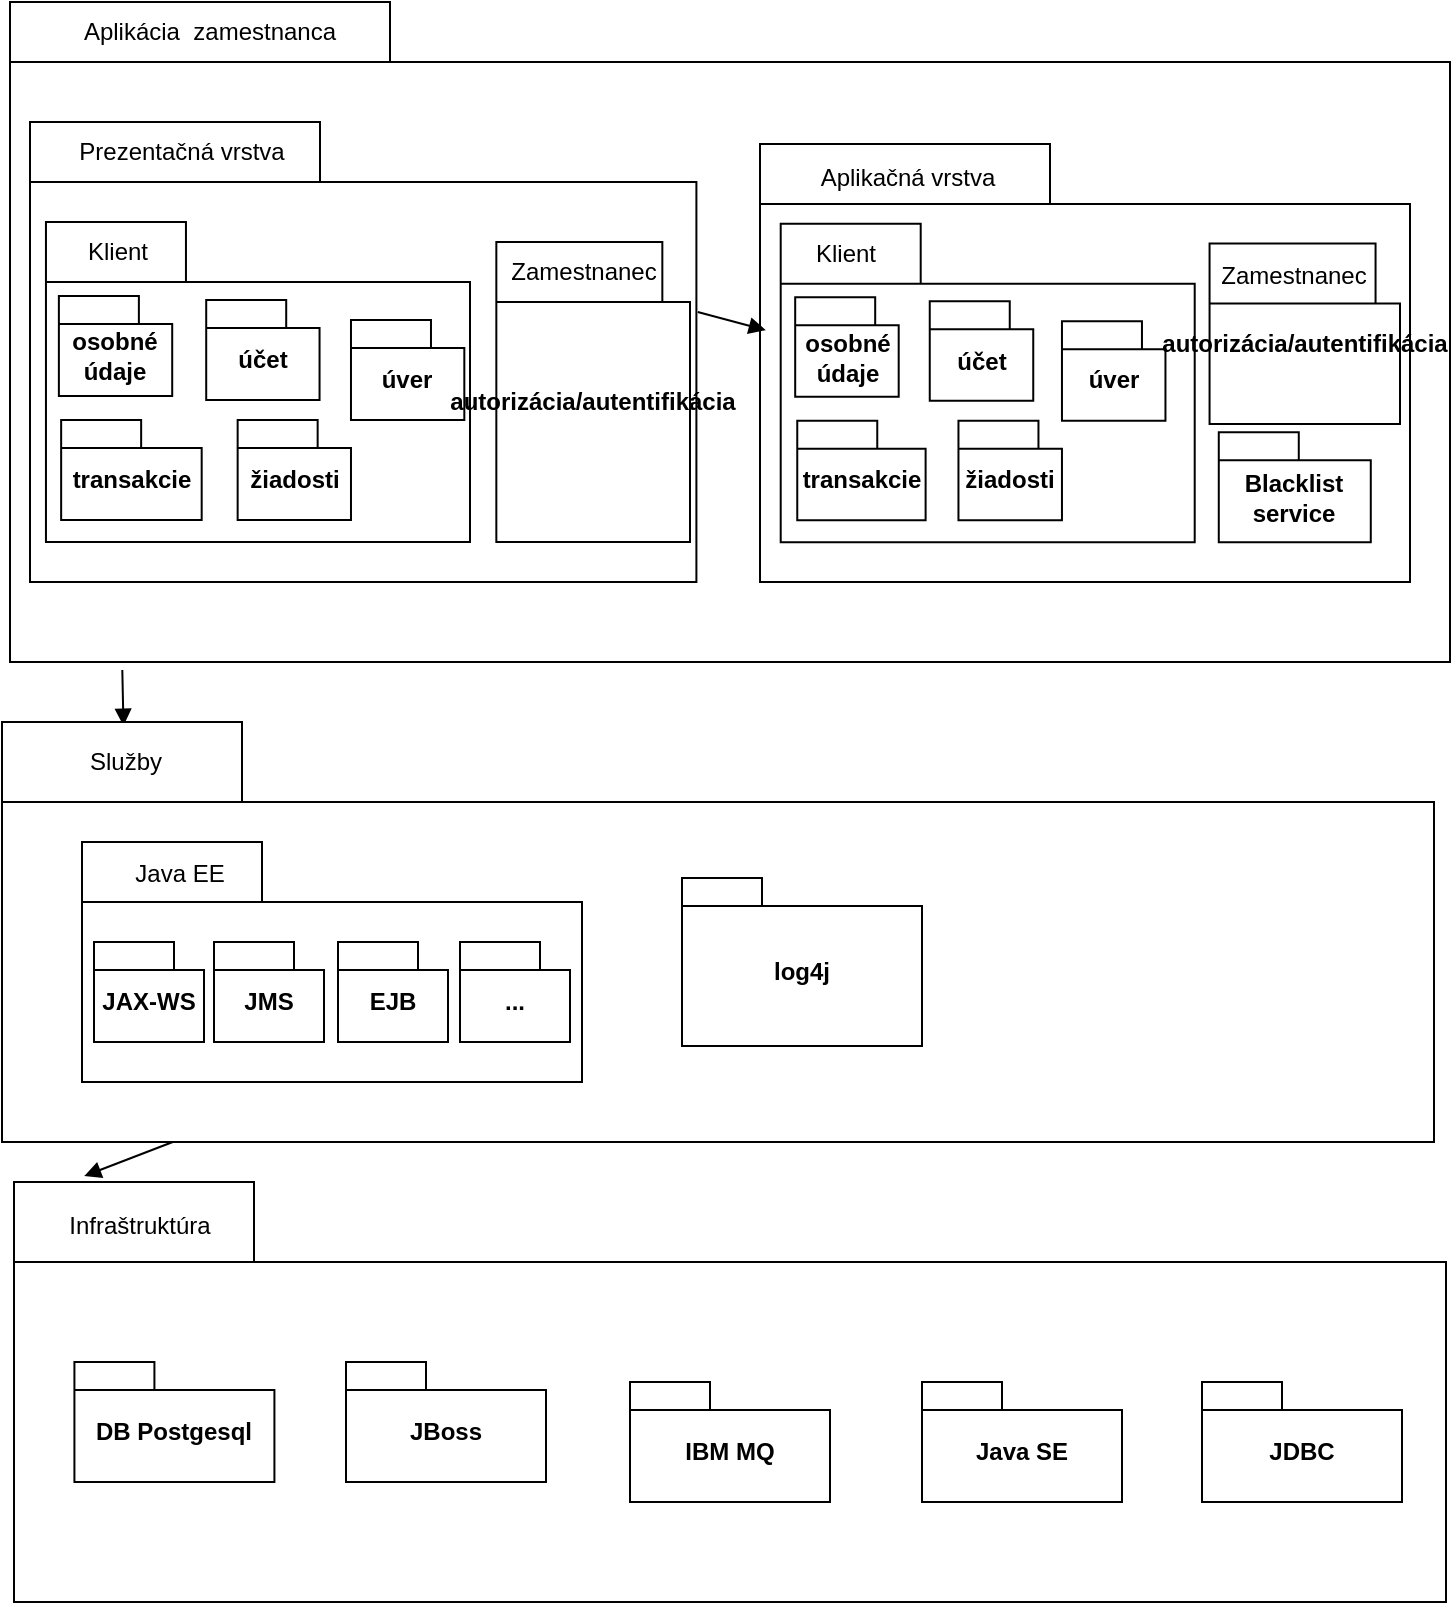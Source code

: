 <mxfile version="28.2.5">
  <diagram name="Page-1" id="oWoUpmtJ5qEQ2IFx2_j0">
    <mxGraphModel dx="1426" dy="751" grid="1" gridSize="10" guides="1" tooltips="1" connect="1" arrows="1" fold="1" page="1" pageScale="1" pageWidth="827" pageHeight="1169" math="0" shadow="0">
      <root>
        <mxCell id="0" />
        <mxCell id="1" parent="0" />
        <mxCell id="nXDMVgalMBZ9aI2BvMX4-5" value="" style="group" parent="1" vertex="1" connectable="0">
          <mxGeometry x="54" y="80" width="720" height="330" as="geometry" />
        </mxCell>
        <mxCell id="nXDMVgalMBZ9aI2BvMX4-2" value="" style="shape=folder;fontStyle=1;spacingTop=10;tabWidth=190;tabHeight=30;tabPosition=left;html=1;whiteSpace=wrap;" parent="nXDMVgalMBZ9aI2BvMX4-5" vertex="1">
          <mxGeometry width="720" height="330" as="geometry" />
        </mxCell>
        <mxCell id="nXDMVgalMBZ9aI2BvMX4-3" value="Aplikácia&amp;nbsp; zamestnanca" style="text;html=1;align=center;verticalAlign=middle;whiteSpace=wrap;rounded=0;" parent="nXDMVgalMBZ9aI2BvMX4-5" vertex="1">
          <mxGeometry x="30" width="140" height="30" as="geometry" />
        </mxCell>
        <mxCell id="nXDMVgalMBZ9aI2BvMX4-8" value="" style="group" parent="nXDMVgalMBZ9aI2BvMX4-5" vertex="1" connectable="0">
          <mxGeometry x="10" y="60" width="340" height="230" as="geometry" />
        </mxCell>
        <mxCell id="nXDMVgalMBZ9aI2BvMX4-6" value="" style="shape=folder;fontStyle=1;spacingTop=10;tabWidth=145;tabHeight=30;tabPosition=left;html=1;whiteSpace=wrap;" parent="nXDMVgalMBZ9aI2BvMX4-8" vertex="1">
          <mxGeometry width="333.2" height="230" as="geometry" />
        </mxCell>
        <mxCell id="nXDMVgalMBZ9aI2BvMX4-7" value="Prezentačná vrstva" style="text;html=1;align=center;verticalAlign=middle;whiteSpace=wrap;rounded=0;" parent="nXDMVgalMBZ9aI2BvMX4-8" vertex="1">
          <mxGeometry x="-11.513" y="-1" width="176.03" height="31.579" as="geometry" />
        </mxCell>
        <mxCell id="nXDMVgalMBZ9aI2BvMX4-13" value="" style="shape=folder;fontStyle=1;spacingTop=10;tabWidth=70;tabHeight=30;tabPosition=left;html=1;whiteSpace=wrap;" parent="nXDMVgalMBZ9aI2BvMX4-8" vertex="1">
          <mxGeometry x="7.98" y="50" width="212.02" height="160" as="geometry" />
        </mxCell>
        <mxCell id="nXDMVgalMBZ9aI2BvMX4-16" value="Klient" style="text;html=1;align=center;verticalAlign=middle;whiteSpace=wrap;rounded=0;" parent="nXDMVgalMBZ9aI2BvMX4-8" vertex="1">
          <mxGeometry x="9.6" y="55" width="68.0" height="20" as="geometry" />
        </mxCell>
        <mxCell id="nXDMVgalMBZ9aI2BvMX4-38" value="" style="group" parent="nXDMVgalMBZ9aI2BvMX4-8" vertex="1" connectable="0">
          <mxGeometry x="6.506" y="50" width="226.667" height="160" as="geometry" />
        </mxCell>
        <mxCell id="nXDMVgalMBZ9aI2BvMX4-15" value="osobné údaje" style="shape=folder;fontStyle=1;spacingTop=10;tabWidth=40;tabHeight=14;tabPosition=left;html=1;whiteSpace=wrap;" parent="nXDMVgalMBZ9aI2BvMX4-38" vertex="1">
          <mxGeometry x="7.933" y="37" width="56.667" height="50" as="geometry" />
        </mxCell>
        <mxCell id="nXDMVgalMBZ9aI2BvMX4-17" value="účet" style="shape=folder;fontStyle=1;spacingTop=10;tabWidth=40;tabHeight=14;tabPosition=left;html=1;whiteSpace=wrap;" parent="nXDMVgalMBZ9aI2BvMX4-38" vertex="1">
          <mxGeometry x="81.6" y="39" width="56.667" height="50" as="geometry" />
        </mxCell>
        <mxCell id="nXDMVgalMBZ9aI2BvMX4-18" value="transakcie" style="shape=folder;fontStyle=1;spacingTop=10;tabWidth=40;tabHeight=14;tabPosition=left;html=1;whiteSpace=wrap;" parent="nXDMVgalMBZ9aI2BvMX4-38" vertex="1">
          <mxGeometry x="9.067" y="99" width="70.267" height="50" as="geometry" />
        </mxCell>
        <mxCell id="nXDMVgalMBZ9aI2BvMX4-20" value="žiadosti" style="shape=folder;fontStyle=1;spacingTop=10;tabWidth=40;tabHeight=14;tabPosition=left;html=1;whiteSpace=wrap;" parent="nXDMVgalMBZ9aI2BvMX4-38" vertex="1">
          <mxGeometry x="97.319" y="99" width="56.667" height="50" as="geometry" />
        </mxCell>
        <mxCell id="nXDMVgalMBZ9aI2BvMX4-36" value="úver" style="shape=folder;fontStyle=1;spacingTop=10;tabWidth=40;tabHeight=14;tabPosition=left;html=1;whiteSpace=wrap;" parent="nXDMVgalMBZ9aI2BvMX4-38" vertex="1">
          <mxGeometry x="153.986" y="49" width="56.667" height="50" as="geometry" />
        </mxCell>
        <mxCell id="nXDMVgalMBZ9aI2BvMX4-82" value="autorizácia/autentifikácia" style="shape=folder;fontStyle=1;spacingTop=10;tabWidth=83;tabHeight=30;tabPosition=left;html=1;whiteSpace=wrap;" parent="nXDMVgalMBZ9aI2BvMX4-8" vertex="1">
          <mxGeometry x="233.17" y="60" width="96.83" height="150" as="geometry" />
        </mxCell>
        <mxCell id="nXDMVgalMBZ9aI2BvMX4-110" value="Zamestnanec" style="text;html=1;align=center;verticalAlign=middle;whiteSpace=wrap;rounded=0;" parent="nXDMVgalMBZ9aI2BvMX4-8" vertex="1">
          <mxGeometry x="242.58" y="65" width="68.0" height="20" as="geometry" />
        </mxCell>
        <mxCell id="nXDMVgalMBZ9aI2BvMX4-9" value="" style="group" parent="nXDMVgalMBZ9aI2BvMX4-5" vertex="1" connectable="0">
          <mxGeometry x="375" y="71" width="325" height="219" as="geometry" />
        </mxCell>
        <mxCell id="nXDMVgalMBZ9aI2BvMX4-10" value="" style="shape=folder;fontStyle=1;spacingTop=10;tabWidth=145;tabHeight=30;tabPosition=left;html=1;whiteSpace=wrap;" parent="nXDMVgalMBZ9aI2BvMX4-9" vertex="1">
          <mxGeometry width="325.0" height="219" as="geometry" />
        </mxCell>
        <mxCell id="nXDMVgalMBZ9aI2BvMX4-11" value="Aplikačná vrstva" style="text;html=1;align=center;verticalAlign=middle;whiteSpace=wrap;rounded=0;" parent="nXDMVgalMBZ9aI2BvMX4-9" vertex="1">
          <mxGeometry x="-11.501" width="171.698" height="34.579" as="geometry" />
        </mxCell>
        <mxCell id="nXDMVgalMBZ9aI2BvMX4-40" value="" style="shape=folder;fontStyle=1;spacingTop=10;tabWidth=70;tabHeight=30;tabPosition=left;html=1;whiteSpace=wrap;" parent="nXDMVgalMBZ9aI2BvMX4-9" vertex="1">
          <mxGeometry x="10.35" y="39.818" width="207.006" height="159.273" as="geometry" />
        </mxCell>
        <mxCell id="nXDMVgalMBZ9aI2BvMX4-41" value="osobné údaje" style="shape=folder;fontStyle=1;spacingTop=10;tabWidth=40;tabHeight=14;tabPosition=left;html=1;whiteSpace=wrap;" parent="nXDMVgalMBZ9aI2BvMX4-9" vertex="1">
          <mxGeometry x="17.596" y="76.65" width="51.752" height="49.773" as="geometry" />
        </mxCell>
        <mxCell id="nXDMVgalMBZ9aI2BvMX4-42" value="účet" style="shape=folder;fontStyle=1;spacingTop=10;tabWidth=40;tabHeight=14;tabPosition=left;html=1;whiteSpace=wrap;" parent="nXDMVgalMBZ9aI2BvMX4-9" vertex="1">
          <mxGeometry x="84.873" y="78.641" width="51.752" height="49.773" as="geometry" />
        </mxCell>
        <mxCell id="nXDMVgalMBZ9aI2BvMX4-43" value="transakcie" style="shape=folder;fontStyle=1;spacingTop=10;tabWidth=40;tabHeight=14;tabPosition=left;html=1;whiteSpace=wrap;" parent="nXDMVgalMBZ9aI2BvMX4-9" vertex="1">
          <mxGeometry x="18.631" y="138.368" width="64.172" height="49.773" as="geometry" />
        </mxCell>
        <mxCell id="nXDMVgalMBZ9aI2BvMX4-44" value="žiadosti" style="shape=folder;fontStyle=1;spacingTop=10;tabWidth=40;tabHeight=14;tabPosition=left;html=1;whiteSpace=wrap;" parent="nXDMVgalMBZ9aI2BvMX4-9" vertex="1">
          <mxGeometry x="99.229" y="138.368" width="51.752" height="49.773" as="geometry" />
        </mxCell>
        <mxCell id="nXDMVgalMBZ9aI2BvMX4-45" value="úver" style="shape=folder;fontStyle=1;spacingTop=10;tabWidth=40;tabHeight=14;tabPosition=left;html=1;whiteSpace=wrap;" parent="nXDMVgalMBZ9aI2BvMX4-9" vertex="1">
          <mxGeometry x="150.98" y="88.595" width="51.752" height="49.773" as="geometry" />
        </mxCell>
        <mxCell id="nXDMVgalMBZ9aI2BvMX4-71" value="Klient" style="text;html=1;align=center;verticalAlign=middle;whiteSpace=wrap;rounded=0;" parent="nXDMVgalMBZ9aI2BvMX4-9" vertex="1">
          <mxGeometry x="12.42" y="39.818" width="62.102" height="29.864" as="geometry" />
        </mxCell>
        <mxCell id="nXDMVgalMBZ9aI2BvMX4-112" value="autorizácia/autentifikácia" style="shape=folder;fontStyle=1;spacingTop=10;tabWidth=83;tabHeight=30;tabPosition=left;html=1;whiteSpace=wrap;" parent="nXDMVgalMBZ9aI2BvMX4-9" vertex="1">
          <mxGeometry x="224.78" y="49.77" width="95.22" height="90.23" as="geometry" />
        </mxCell>
        <mxCell id="nXDMVgalMBZ9aI2BvMX4-113" value="Zamestnanec" style="text;html=1;align=center;verticalAlign=middle;whiteSpace=wrap;rounded=0;" parent="nXDMVgalMBZ9aI2BvMX4-9" vertex="1">
          <mxGeometry x="233.39" y="55.64" width="68.0" height="20" as="geometry" />
        </mxCell>
        <mxCell id="nXDMVgalMBZ9aI2BvMX4-81" value="Blacklist service" style="shape=folder;fontStyle=1;spacingTop=10;tabWidth=40;tabHeight=14;tabPosition=left;html=1;whiteSpace=wrap;" parent="nXDMVgalMBZ9aI2BvMX4-9" vertex="1">
          <mxGeometry x="229.39" y="144.09" width="76" height="55" as="geometry" />
        </mxCell>
        <mxCell id="nXDMVgalMBZ9aI2BvMX4-125" value="" style="html=1;verticalAlign=bottom;endArrow=block;curved=0;rounded=0;exitX=0.078;exitY=1.012;exitDx=0;exitDy=0;exitPerimeter=0;entryX=0.433;entryY=0.19;entryDx=0;entryDy=0;entryPerimeter=0;" parent="nXDMVgalMBZ9aI2BvMX4-5" source="nXDMVgalMBZ9aI2BvMX4-2" edge="1">
          <mxGeometry width="80" relative="1" as="geometry">
            <mxPoint x="56.0" y="290" as="sourcePoint" />
            <mxPoint x="56.748" y="361.88" as="targetPoint" />
          </mxGeometry>
        </mxCell>
        <mxCell id="nXDMVgalMBZ9aI2BvMX4-130" value="" style="html=1;verticalAlign=bottom;endArrow=block;curved=0;rounded=0;exitX=1.002;exitY=0.413;exitDx=0;exitDy=0;exitPerimeter=0;entryX=0.009;entryY=0.425;entryDx=0;entryDy=0;entryPerimeter=0;" parent="nXDMVgalMBZ9aI2BvMX4-5" source="nXDMVgalMBZ9aI2BvMX4-6" target="nXDMVgalMBZ9aI2BvMX4-10" edge="1">
          <mxGeometry width="80" relative="1" as="geometry">
            <mxPoint x="-184" y="330" as="sourcePoint" />
            <mxPoint x="-183.252" y="357.88" as="targetPoint" />
          </mxGeometry>
        </mxCell>
        <mxCell id="nXDMVgalMBZ9aI2BvMX4-74" value="" style="group" parent="1" vertex="1" connectable="0">
          <mxGeometry x="56" y="670" width="716" height="210" as="geometry" />
        </mxCell>
        <mxCell id="nXDMVgalMBZ9aI2BvMX4-72" value="" style="shape=folder;fontStyle=1;spacingTop=10;tabWidth=120;tabHeight=40;tabPosition=left;html=1;whiteSpace=wrap;" parent="nXDMVgalMBZ9aI2BvMX4-74" vertex="1">
          <mxGeometry width="716" height="210" as="geometry" />
        </mxCell>
        <mxCell id="nXDMVgalMBZ9aI2BvMX4-73" value="Infraštruktúra" style="text;html=1;align=center;verticalAlign=middle;whiteSpace=wrap;rounded=0;" parent="nXDMVgalMBZ9aI2BvMX4-74" vertex="1">
          <mxGeometry x="28.213" y="5.737" width="70.426" height="33.158" as="geometry" />
        </mxCell>
        <mxCell id="nXDMVgalMBZ9aI2BvMX4-75" value="DB Postgesql" style="shape=folder;fontStyle=1;spacingTop=10;tabWidth=40;tabHeight=14;tabPosition=left;html=1;whiteSpace=wrap;" parent="nXDMVgalMBZ9aI2BvMX4-74" vertex="1">
          <mxGeometry x="30.21" y="90" width="100" height="60" as="geometry" />
        </mxCell>
        <mxCell id="nXDMVgalMBZ9aI2BvMX4-76" value="JBoss" style="shape=folder;fontStyle=1;spacingTop=10;tabWidth=40;tabHeight=14;tabPosition=left;html=1;whiteSpace=wrap;" parent="nXDMVgalMBZ9aI2BvMX4-74" vertex="1">
          <mxGeometry x="166" y="90" width="100" height="60" as="geometry" />
        </mxCell>
        <mxCell id="nXDMVgalMBZ9aI2BvMX4-77" value="IBM MQ" style="shape=folder;fontStyle=1;spacingTop=10;tabWidth=40;tabHeight=14;tabPosition=left;html=1;whiteSpace=wrap;" parent="nXDMVgalMBZ9aI2BvMX4-74" vertex="1">
          <mxGeometry x="308" y="100" width="100" height="60" as="geometry" />
        </mxCell>
        <mxCell id="nXDMVgalMBZ9aI2BvMX4-114" value="Java SE" style="shape=folder;fontStyle=1;spacingTop=10;tabWidth=40;tabHeight=14;tabPosition=left;html=1;whiteSpace=wrap;" parent="nXDMVgalMBZ9aI2BvMX4-74" vertex="1">
          <mxGeometry x="454" y="100" width="100" height="60" as="geometry" />
        </mxCell>
        <mxCell id="nXDMVgalMBZ9aI2BvMX4-78" value="" style="shape=folder;fontStyle=1;spacingTop=10;tabWidth=120;tabHeight=40;tabPosition=left;html=1;whiteSpace=wrap;" parent="1" vertex="1">
          <mxGeometry x="50" y="440" width="716" height="210" as="geometry" />
        </mxCell>
        <mxCell id="nXDMVgalMBZ9aI2BvMX4-79" value="Služby" style="text;html=1;align=center;verticalAlign=middle;whiteSpace=wrap;rounded=0;" parent="1" vertex="1">
          <mxGeometry x="77" y="443" width="70.426" height="33.158" as="geometry" />
        </mxCell>
        <mxCell id="nXDMVgalMBZ9aI2BvMX4-80" value="log4j" style="shape=folder;fontStyle=1;spacingTop=10;tabWidth=40;tabHeight=14;tabPosition=left;html=1;whiteSpace=wrap;" parent="1" vertex="1">
          <mxGeometry x="390" y="518" width="120" height="84" as="geometry" />
        </mxCell>
        <mxCell id="nXDMVgalMBZ9aI2BvMX4-115" value="" style="shape=folder;fontStyle=1;spacingTop=10;tabWidth=90;tabHeight=30;tabPosition=left;html=1;whiteSpace=wrap;" parent="1" vertex="1">
          <mxGeometry x="90" y="500" width="250" height="120" as="geometry" />
        </mxCell>
        <mxCell id="nXDMVgalMBZ9aI2BvMX4-116" value="Java EE" style="text;html=1;align=center;verticalAlign=middle;whiteSpace=wrap;rounded=0;" parent="1" vertex="1">
          <mxGeometry x="105" y="506" width="68.0" height="20" as="geometry" />
        </mxCell>
        <mxCell id="nXDMVgalMBZ9aI2BvMX4-117" value="JAX-WS" style="shape=folder;fontStyle=1;spacingTop=10;tabWidth=40;tabHeight=14;tabPosition=left;html=1;whiteSpace=wrap;" parent="1" vertex="1">
          <mxGeometry x="96" y="550" width="55" height="50" as="geometry" />
        </mxCell>
        <mxCell id="nXDMVgalMBZ9aI2BvMX4-118" value="JMS" style="shape=folder;fontStyle=1;spacingTop=10;tabWidth=40;tabHeight=14;tabPosition=left;html=1;whiteSpace=wrap;" parent="1" vertex="1">
          <mxGeometry x="156" y="550" width="55" height="50" as="geometry" />
        </mxCell>
        <mxCell id="nXDMVgalMBZ9aI2BvMX4-120" value="EJB" style="shape=folder;fontStyle=1;spacingTop=10;tabWidth=40;tabHeight=14;tabPosition=left;html=1;whiteSpace=wrap;" parent="1" vertex="1">
          <mxGeometry x="218" y="550" width="55" height="50" as="geometry" />
        </mxCell>
        <mxCell id="nXDMVgalMBZ9aI2BvMX4-121" value="..." style="shape=folder;fontStyle=1;spacingTop=10;tabWidth=40;tabHeight=14;tabPosition=left;html=1;whiteSpace=wrap;" parent="1" vertex="1">
          <mxGeometry x="279" y="550" width="55" height="50" as="geometry" />
        </mxCell>
        <mxCell id="nXDMVgalMBZ9aI2BvMX4-122" value="JDBC" style="shape=folder;fontStyle=1;spacingTop=10;tabWidth=40;tabHeight=14;tabPosition=left;html=1;whiteSpace=wrap;" parent="1" vertex="1">
          <mxGeometry x="650" y="770" width="100" height="60" as="geometry" />
        </mxCell>
        <mxCell id="nXDMVgalMBZ9aI2BvMX4-129" value="" style="html=1;verticalAlign=bottom;endArrow=block;curved=0;rounded=0;entryX=0.049;entryY=-0.014;entryDx=0;entryDy=0;entryPerimeter=0;" parent="1" source="nXDMVgalMBZ9aI2BvMX4-78" target="nXDMVgalMBZ9aI2BvMX4-72" edge="1">
          <mxGeometry width="80" relative="1" as="geometry">
            <mxPoint x="10" y="650" as="sourcePoint" />
            <mxPoint x="10.748" y="677.88" as="targetPoint" />
          </mxGeometry>
        </mxCell>
      </root>
    </mxGraphModel>
  </diagram>
</mxfile>
